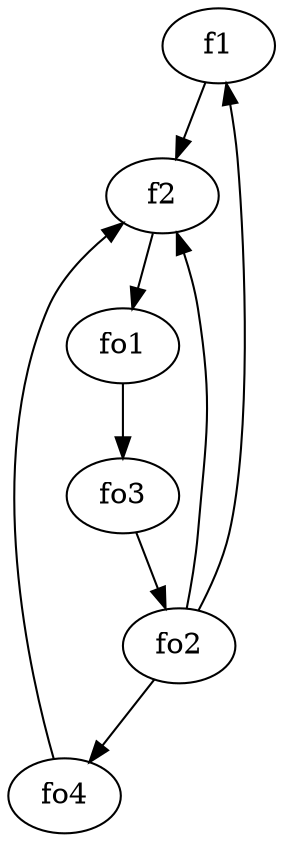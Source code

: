 strict digraph  {
f1;
f2;
fo1;
fo2;
fo3;
fo4;
f1 -> f2  [weight=2];
f2 -> fo1  [weight=2];
fo1 -> fo3  [weight=2];
fo2 -> f1  [weight=2];
fo2 -> f2  [weight=2];
fo2 -> fo4  [weight=2];
fo3 -> fo2  [weight=2];
fo4 -> f2  [weight=2];
}
